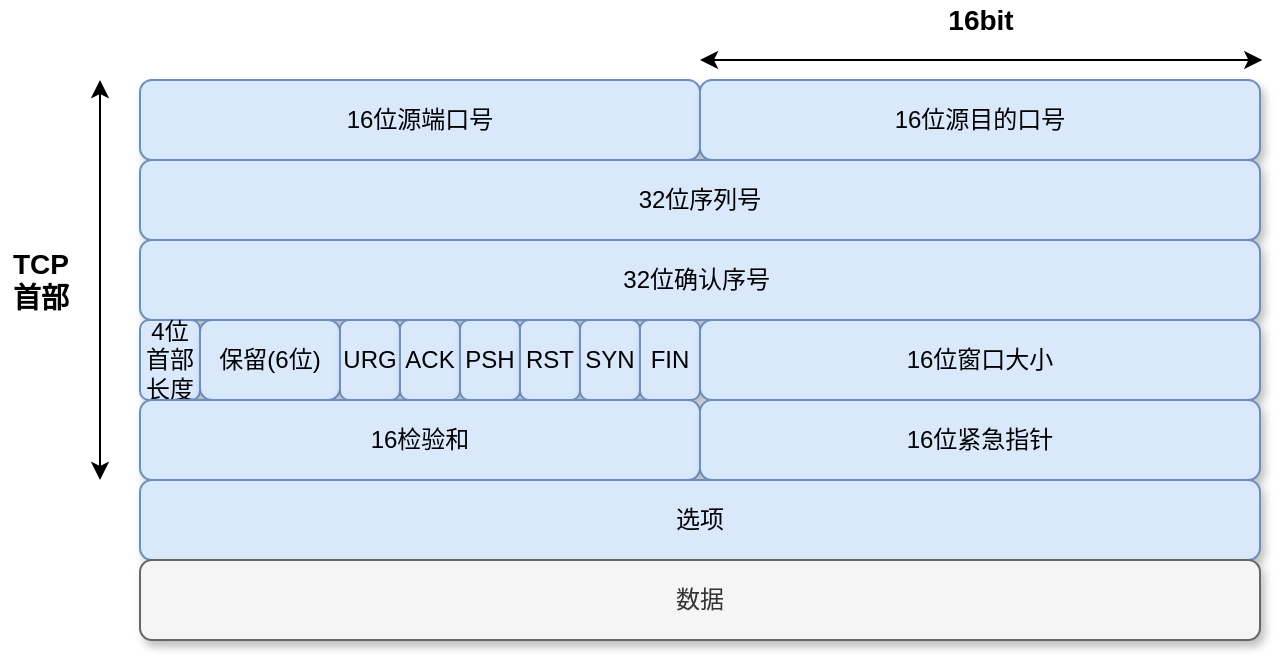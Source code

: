 <mxfile version="14.1.5" type="device"><diagram id="WaNq-H7Qo5FbnMIvF4bp" name="第 1 页"><mxGraphModel dx="749" dy="666" grid="1" gridSize="10" guides="1" tooltips="1" connect="1" arrows="1" fold="1" page="1" pageScale="1" pageWidth="827" pageHeight="1169" math="0" shadow="0"><root><mxCell id="0"/><mxCell id="1" parent="0"/><mxCell id="LAgmYP7AhCpAUHzjF22Q-12" value="" style="endArrow=classic;startArrow=classic;html=1;fontSize=14;" parent="1" edge="1"><mxGeometry width="50" height="50" relative="1" as="geometry"><mxPoint x="150" y="430" as="sourcePoint"/><mxPoint x="150" y="230" as="targetPoint"/></mxGeometry></mxCell><mxCell id="LAgmYP7AhCpAUHzjF22Q-14" value="TCP&lt;br&gt;首部" style="text;html=1;align=center;verticalAlign=middle;resizable=0;points=[];autosize=1;fontSize=14;fontStyle=1" parent="1" vertex="1"><mxGeometry x="100" y="310" width="40" height="40" as="geometry"/></mxCell><mxCell id="YkMU2FLFgyRT-5afaae1-1" value="16位源端口号" style="rounded=1;whiteSpace=wrap;html=1;fillColor=#dae8fc;strokeColor=#6c8ebf;glass=0;shadow=1;" parent="1" vertex="1"><mxGeometry x="170" y="230" width="280" height="40" as="geometry"/></mxCell><mxCell id="YkMU2FLFgyRT-5afaae1-3" value="" style="endArrow=classic;startArrow=classic;html=1;" parent="1" edge="1"><mxGeometry width="50" height="50" relative="1" as="geometry"><mxPoint x="450" y="220" as="sourcePoint"/><mxPoint x="731.143" y="220" as="targetPoint"/><Array as="points"><mxPoint x="500" y="220"/></Array></mxGeometry></mxCell><mxCell id="YkMU2FLFgyRT-5afaae1-4" value="16bit" style="text;html=1;align=center;verticalAlign=middle;resizable=0;points=[];autosize=1;fontStyle=1;fontSize=14;" parent="1" vertex="1"><mxGeometry x="565" y="190" width="50" height="20" as="geometry"/></mxCell><mxCell id="4umTVHXYpbqR_FQ-OAuV-1" value="16位源目的口号" style="rounded=1;whiteSpace=wrap;html=1;fillColor=#dae8fc;strokeColor=#6c8ebf;glass=0;shadow=1;" vertex="1" parent="1"><mxGeometry x="450" y="230" width="280" height="40" as="geometry"/></mxCell><mxCell id="4umTVHXYpbqR_FQ-OAuV-2" value="32位序列号" style="rounded=1;whiteSpace=wrap;html=1;fillColor=#dae8fc;strokeColor=#6c8ebf;glass=0;shadow=1;" vertex="1" parent="1"><mxGeometry x="170" y="270" width="560" height="40" as="geometry"/></mxCell><mxCell id="4umTVHXYpbqR_FQ-OAuV-3" value="32位确认序号&amp;nbsp;" style="rounded=1;whiteSpace=wrap;html=1;fillColor=#dae8fc;strokeColor=#6c8ebf;glass=0;shadow=1;" vertex="1" parent="1"><mxGeometry x="170" y="310" width="560" height="40" as="geometry"/></mxCell><mxCell id="4umTVHXYpbqR_FQ-OAuV-6" value="4位&lt;br&gt;首部&lt;br&gt;长度" style="rounded=1;whiteSpace=wrap;html=1;fillColor=#dae8fc;strokeColor=#6c8ebf;glass=0;shadow=1;" vertex="1" parent="1"><mxGeometry x="170" y="350" width="30" height="40" as="geometry"/></mxCell><mxCell id="4umTVHXYpbqR_FQ-OAuV-7" value="保留(6位)" style="rounded=1;whiteSpace=wrap;html=1;fillColor=#dae8fc;strokeColor=#6c8ebf;glass=0;shadow=1;" vertex="1" parent="1"><mxGeometry x="200" y="350" width="70" height="40" as="geometry"/></mxCell><mxCell id="4umTVHXYpbqR_FQ-OAuV-8" value="URG" style="rounded=1;whiteSpace=wrap;html=1;fillColor=#dae8fc;strokeColor=#6c8ebf;glass=0;shadow=1;" vertex="1" parent="1"><mxGeometry x="270" y="350" width="30" height="40" as="geometry"/></mxCell><mxCell id="4umTVHXYpbqR_FQ-OAuV-9" value="ACK" style="rounded=1;whiteSpace=wrap;html=1;fillColor=#dae8fc;strokeColor=#6c8ebf;glass=0;shadow=1;" vertex="1" parent="1"><mxGeometry x="300" y="350" width="30" height="40" as="geometry"/></mxCell><mxCell id="4umTVHXYpbqR_FQ-OAuV-10" value="PSH" style="rounded=1;whiteSpace=wrap;html=1;fillColor=#dae8fc;strokeColor=#6c8ebf;glass=0;shadow=1;" vertex="1" parent="1"><mxGeometry x="330" y="350" width="30" height="40" as="geometry"/></mxCell><mxCell id="4umTVHXYpbqR_FQ-OAuV-11" value="RST" style="rounded=1;whiteSpace=wrap;html=1;fillColor=#dae8fc;strokeColor=#6c8ebf;glass=0;shadow=1;" vertex="1" parent="1"><mxGeometry x="360" y="350" width="30" height="40" as="geometry"/></mxCell><mxCell id="4umTVHXYpbqR_FQ-OAuV-12" value="SYN" style="rounded=1;whiteSpace=wrap;html=1;fillColor=#dae8fc;strokeColor=#6c8ebf;glass=0;shadow=1;" vertex="1" parent="1"><mxGeometry x="390" y="350" width="30" height="40" as="geometry"/></mxCell><mxCell id="4umTVHXYpbqR_FQ-OAuV-13" value="FIN" style="rounded=1;whiteSpace=wrap;html=1;fillColor=#dae8fc;strokeColor=#6c8ebf;glass=0;shadow=1;" vertex="1" parent="1"><mxGeometry x="420" y="350" width="30" height="40" as="geometry"/></mxCell><mxCell id="4umTVHXYpbqR_FQ-OAuV-14" value="16位窗口大小" style="rounded=1;whiteSpace=wrap;html=1;fillColor=#dae8fc;strokeColor=#6c8ebf;glass=0;shadow=1;" vertex="1" parent="1"><mxGeometry x="450" y="350" width="280" height="40" as="geometry"/></mxCell><mxCell id="4umTVHXYpbqR_FQ-OAuV-15" value="16检验和" style="rounded=1;whiteSpace=wrap;html=1;fillColor=#dae8fc;strokeColor=#6c8ebf;glass=0;shadow=1;" vertex="1" parent="1"><mxGeometry x="170" y="390" width="280" height="40" as="geometry"/></mxCell><mxCell id="4umTVHXYpbqR_FQ-OAuV-16" value="16位紧急指针" style="rounded=1;whiteSpace=wrap;html=1;fillColor=#dae8fc;strokeColor=#6c8ebf;glass=0;shadow=1;" vertex="1" parent="1"><mxGeometry x="450" y="390" width="280" height="40" as="geometry"/></mxCell><mxCell id="4umTVHXYpbqR_FQ-OAuV-17" value="选项" style="rounded=1;whiteSpace=wrap;html=1;fillColor=#dae8fc;strokeColor=#6c8ebf;glass=0;shadow=1;" vertex="1" parent="1"><mxGeometry x="170" y="430" width="560" height="40" as="geometry"/></mxCell><mxCell id="4umTVHXYpbqR_FQ-OAuV-19" value="数据" style="rounded=1;whiteSpace=wrap;html=1;fillColor=#f5f5f5;strokeColor=#666666;glass=0;shadow=1;fontColor=#333333;" vertex="1" parent="1"><mxGeometry x="170" y="470" width="560" height="40" as="geometry"/></mxCell></root></mxGraphModel></diagram></mxfile>